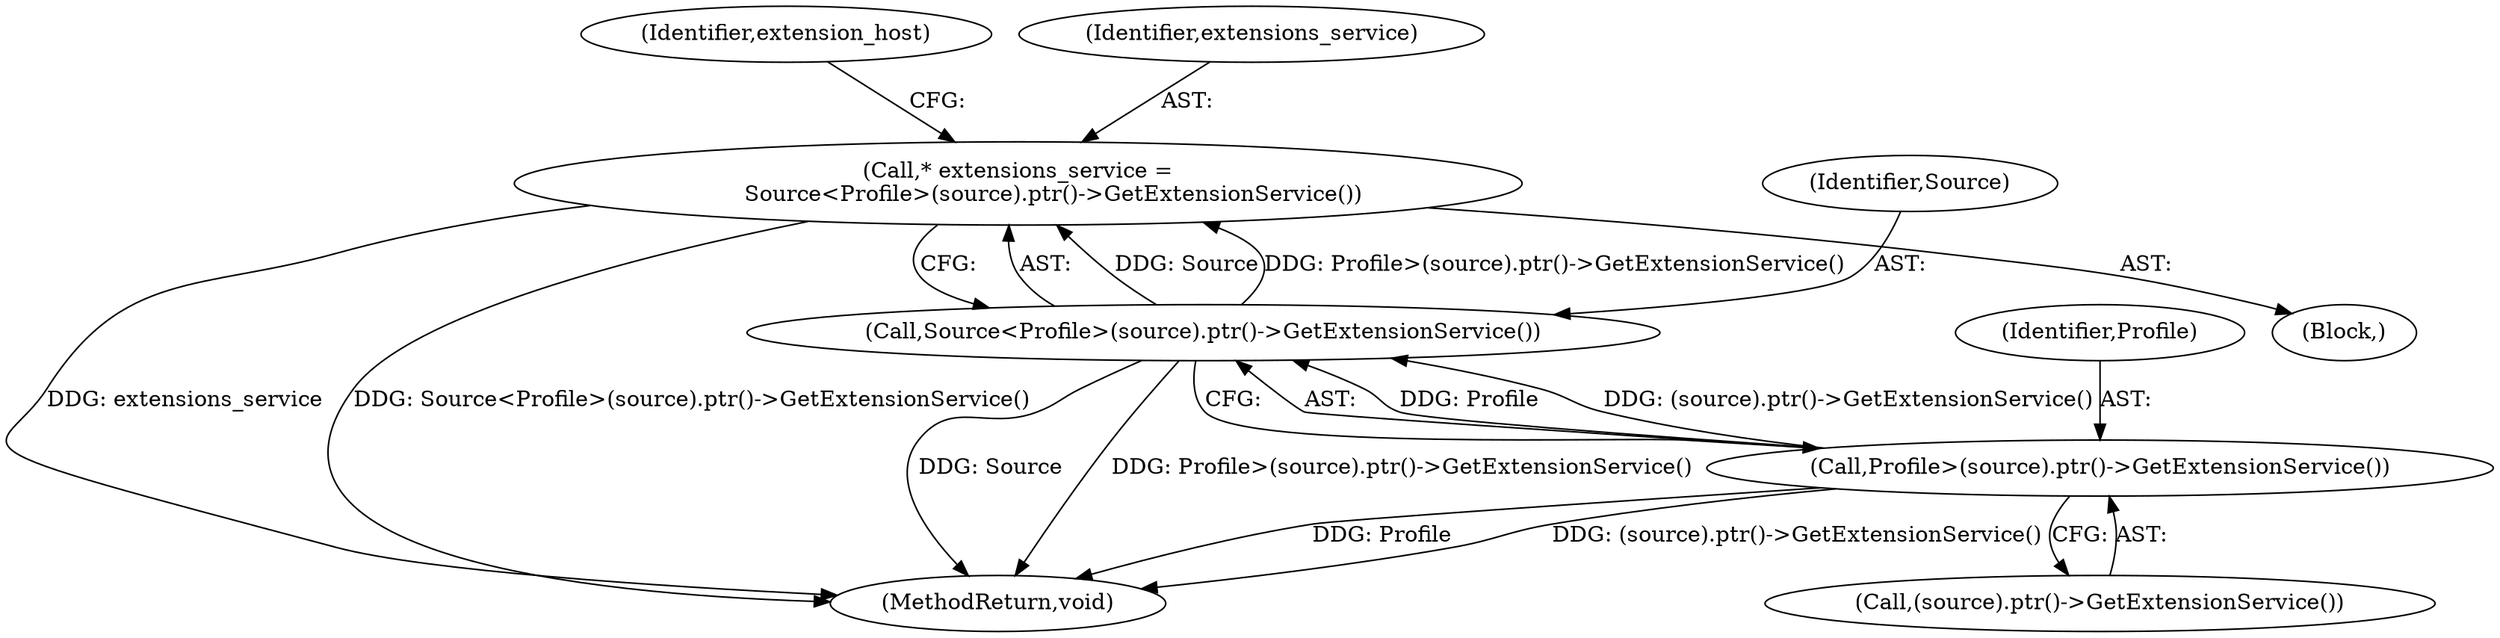 digraph "0_Chrome_08f0d612f2a4039aaf6733d4e8d0a67614941378_1@pointer" {
"1000228" [label="(Call,* extensions_service =\n          Source<Profile>(source).ptr()->GetExtensionService())"];
"1000230" [label="(Call,Source<Profile>(source).ptr()->GetExtensionService())"];
"1000232" [label="(Call,Profile>(source).ptr()->GetExtensionService())"];
"1000237" [label="(Identifier,extension_host)"];
"1000231" [label="(Identifier,Source)"];
"1000217" [label="(Block,)"];
"1000232" [label="(Call,Profile>(source).ptr()->GetExtensionService())"];
"1000410" [label="(MethodReturn,void)"];
"1000234" [label="(Call,(source).ptr()->GetExtensionService())"];
"1000230" [label="(Call,Source<Profile>(source).ptr()->GetExtensionService())"];
"1000233" [label="(Identifier,Profile)"];
"1000228" [label="(Call,* extensions_service =\n          Source<Profile>(source).ptr()->GetExtensionService())"];
"1000229" [label="(Identifier,extensions_service)"];
"1000228" -> "1000217"  [label="AST: "];
"1000228" -> "1000230"  [label="CFG: "];
"1000229" -> "1000228"  [label="AST: "];
"1000230" -> "1000228"  [label="AST: "];
"1000237" -> "1000228"  [label="CFG: "];
"1000228" -> "1000410"  [label="DDG: extensions_service"];
"1000228" -> "1000410"  [label="DDG: Source<Profile>(source).ptr()->GetExtensionService()"];
"1000230" -> "1000228"  [label="DDG: Source"];
"1000230" -> "1000228"  [label="DDG: Profile>(source).ptr()->GetExtensionService()"];
"1000230" -> "1000232"  [label="CFG: "];
"1000231" -> "1000230"  [label="AST: "];
"1000232" -> "1000230"  [label="AST: "];
"1000230" -> "1000410"  [label="DDG: Source"];
"1000230" -> "1000410"  [label="DDG: Profile>(source).ptr()->GetExtensionService()"];
"1000232" -> "1000230"  [label="DDG: Profile"];
"1000232" -> "1000230"  [label="DDG: (source).ptr()->GetExtensionService()"];
"1000232" -> "1000234"  [label="CFG: "];
"1000233" -> "1000232"  [label="AST: "];
"1000234" -> "1000232"  [label="AST: "];
"1000232" -> "1000410"  [label="DDG: Profile"];
"1000232" -> "1000410"  [label="DDG: (source).ptr()->GetExtensionService()"];
}
